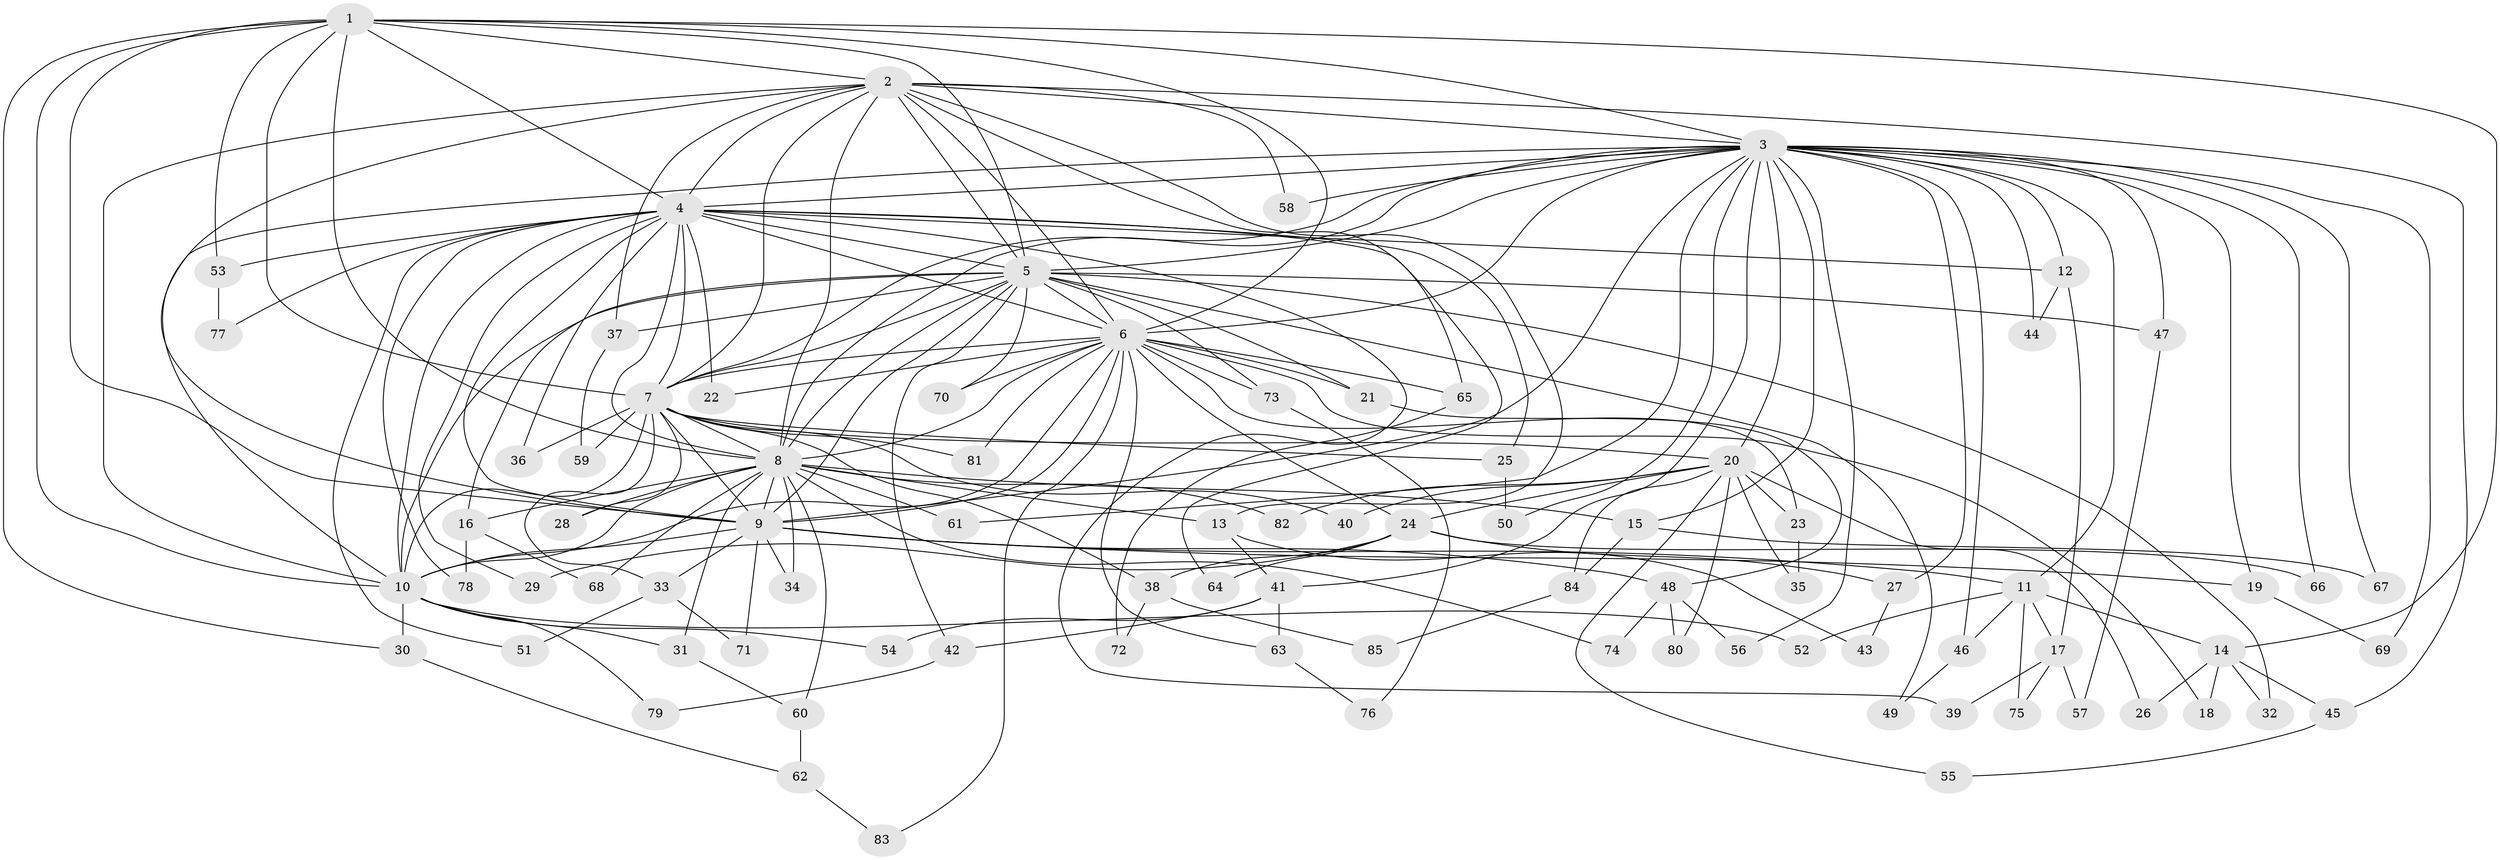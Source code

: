 // Generated by graph-tools (version 1.1) at 2025/49/03/09/25 03:49:42]
// undirected, 85 vertices, 195 edges
graph export_dot {
graph [start="1"]
  node [color=gray90,style=filled];
  1;
  2;
  3;
  4;
  5;
  6;
  7;
  8;
  9;
  10;
  11;
  12;
  13;
  14;
  15;
  16;
  17;
  18;
  19;
  20;
  21;
  22;
  23;
  24;
  25;
  26;
  27;
  28;
  29;
  30;
  31;
  32;
  33;
  34;
  35;
  36;
  37;
  38;
  39;
  40;
  41;
  42;
  43;
  44;
  45;
  46;
  47;
  48;
  49;
  50;
  51;
  52;
  53;
  54;
  55;
  56;
  57;
  58;
  59;
  60;
  61;
  62;
  63;
  64;
  65;
  66;
  67;
  68;
  69;
  70;
  71;
  72;
  73;
  74;
  75;
  76;
  77;
  78;
  79;
  80;
  81;
  82;
  83;
  84;
  85;
  1 -- 2;
  1 -- 3;
  1 -- 4;
  1 -- 5;
  1 -- 6;
  1 -- 7;
  1 -- 8;
  1 -- 9;
  1 -- 10;
  1 -- 14;
  1 -- 30;
  1 -- 53;
  2 -- 3;
  2 -- 4;
  2 -- 5;
  2 -- 6;
  2 -- 7;
  2 -- 8;
  2 -- 9;
  2 -- 10;
  2 -- 13;
  2 -- 37;
  2 -- 45;
  2 -- 58;
  2 -- 65;
  3 -- 4;
  3 -- 5;
  3 -- 6;
  3 -- 7;
  3 -- 8;
  3 -- 9;
  3 -- 10;
  3 -- 11;
  3 -- 12;
  3 -- 15;
  3 -- 19;
  3 -- 20;
  3 -- 27;
  3 -- 41;
  3 -- 44;
  3 -- 46;
  3 -- 47;
  3 -- 50;
  3 -- 56;
  3 -- 58;
  3 -- 61;
  3 -- 66;
  3 -- 67;
  3 -- 69;
  4 -- 5;
  4 -- 6;
  4 -- 7;
  4 -- 8;
  4 -- 9;
  4 -- 10;
  4 -- 12;
  4 -- 22;
  4 -- 25;
  4 -- 29;
  4 -- 36;
  4 -- 39;
  4 -- 51;
  4 -- 53;
  4 -- 64;
  4 -- 77;
  4 -- 78;
  5 -- 6;
  5 -- 7;
  5 -- 8;
  5 -- 9;
  5 -- 10;
  5 -- 16;
  5 -- 21;
  5 -- 32;
  5 -- 37;
  5 -- 42;
  5 -- 47;
  5 -- 49;
  5 -- 70;
  5 -- 73;
  6 -- 7;
  6 -- 8;
  6 -- 9;
  6 -- 10;
  6 -- 18;
  6 -- 21;
  6 -- 22;
  6 -- 23;
  6 -- 24;
  6 -- 63;
  6 -- 65;
  6 -- 70;
  6 -- 73;
  6 -- 81;
  6 -- 83;
  7 -- 8;
  7 -- 9;
  7 -- 10;
  7 -- 20;
  7 -- 25;
  7 -- 28;
  7 -- 33;
  7 -- 36;
  7 -- 38;
  7 -- 40;
  7 -- 59;
  7 -- 81;
  8 -- 9;
  8 -- 10;
  8 -- 13;
  8 -- 15;
  8 -- 16;
  8 -- 28;
  8 -- 31;
  8 -- 34;
  8 -- 60;
  8 -- 61;
  8 -- 68;
  8 -- 74;
  8 -- 82;
  9 -- 10;
  9 -- 11;
  9 -- 19;
  9 -- 33;
  9 -- 34;
  9 -- 48;
  9 -- 71;
  10 -- 30;
  10 -- 31;
  10 -- 52;
  10 -- 54;
  10 -- 79;
  11 -- 14;
  11 -- 17;
  11 -- 46;
  11 -- 52;
  11 -- 75;
  12 -- 17;
  12 -- 44;
  13 -- 41;
  13 -- 43;
  14 -- 18;
  14 -- 26;
  14 -- 32;
  14 -- 45;
  15 -- 67;
  15 -- 84;
  16 -- 68;
  16 -- 78;
  17 -- 39;
  17 -- 57;
  17 -- 75;
  19 -- 69;
  20 -- 23;
  20 -- 24;
  20 -- 26;
  20 -- 35;
  20 -- 40;
  20 -- 55;
  20 -- 80;
  20 -- 82;
  20 -- 84;
  21 -- 48;
  23 -- 35;
  24 -- 27;
  24 -- 29;
  24 -- 38;
  24 -- 64;
  24 -- 66;
  25 -- 50;
  27 -- 43;
  30 -- 62;
  31 -- 60;
  33 -- 51;
  33 -- 71;
  37 -- 59;
  38 -- 72;
  38 -- 85;
  41 -- 42;
  41 -- 54;
  41 -- 63;
  42 -- 79;
  45 -- 55;
  46 -- 49;
  47 -- 57;
  48 -- 56;
  48 -- 74;
  48 -- 80;
  53 -- 77;
  60 -- 62;
  62 -- 83;
  63 -- 76;
  65 -- 72;
  73 -- 76;
  84 -- 85;
}

